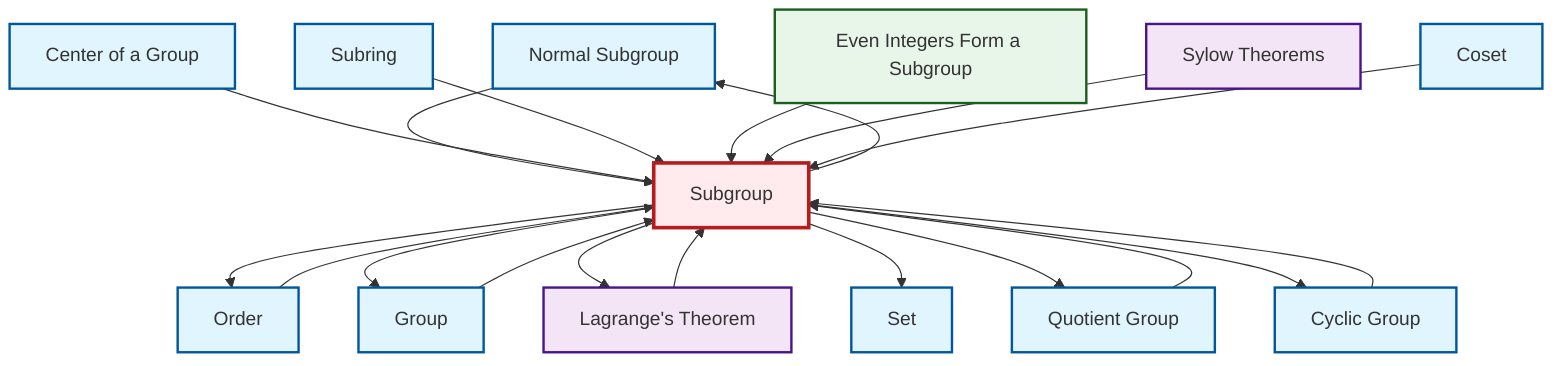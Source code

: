 graph TD
    classDef definition fill:#e1f5fe,stroke:#01579b,stroke-width:2px
    classDef theorem fill:#f3e5f5,stroke:#4a148c,stroke-width:2px
    classDef axiom fill:#fff3e0,stroke:#e65100,stroke-width:2px
    classDef example fill:#e8f5e9,stroke:#1b5e20,stroke-width:2px
    classDef current fill:#ffebee,stroke:#b71c1c,stroke-width:3px
    def-normal-subgroup["Normal Subgroup"]:::definition
    def-group["Group"]:::definition
    def-order["Order"]:::definition
    def-set["Set"]:::definition
    def-subring["Subring"]:::definition
    thm-lagrange["Lagrange's Theorem"]:::theorem
    def-coset["Coset"]:::definition
    def-subgroup["Subgroup"]:::definition
    def-cyclic-group["Cyclic Group"]:::definition
    ex-even-integers-subgroup["Even Integers Form a Subgroup"]:::example
    def-center-of-group["Center of a Group"]:::definition
    def-quotient-group["Quotient Group"]:::definition
    thm-sylow["Sylow Theorems"]:::theorem
    def-normal-subgroup --> def-subgroup
    def-subgroup --> def-order
    def-subgroup --> def-group
    def-center-of-group --> def-subgroup
    def-quotient-group --> def-subgroup
    def-group --> def-subgroup
    def-cyclic-group --> def-subgroup
    def-subring --> def-subgroup
    ex-even-integers-subgroup --> def-subgroup
    def-subgroup --> thm-lagrange
    def-subgroup --> def-set
    thm-sylow --> def-subgroup
    thm-lagrange --> def-subgroup
    def-order --> def-subgroup
    def-coset --> def-subgroup
    def-subgroup --> def-normal-subgroup
    def-subgroup --> def-quotient-group
    def-subgroup --> def-cyclic-group
    class def-subgroup current